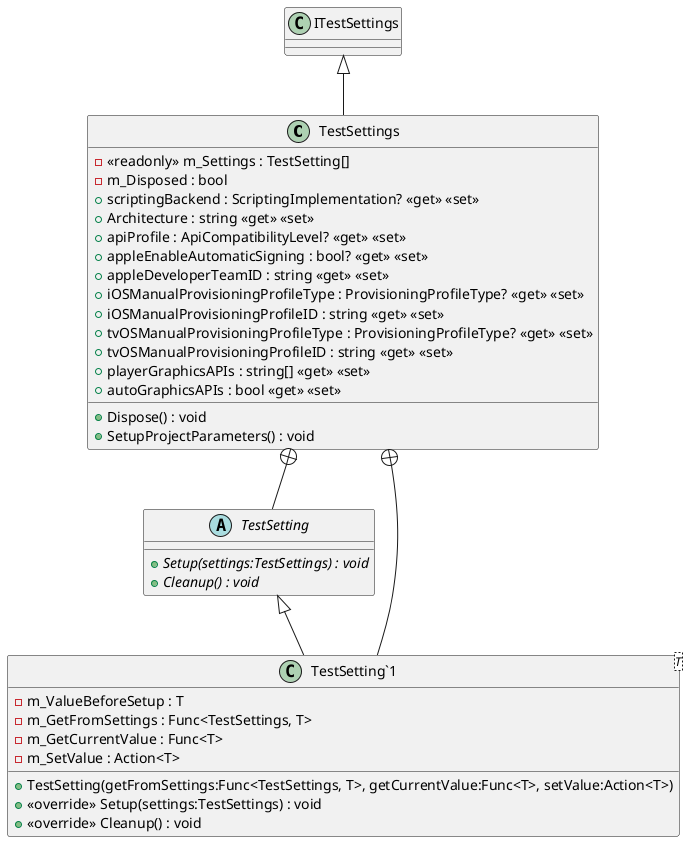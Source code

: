 @startuml
class TestSettings {
    - <<readonly>> m_Settings : TestSetting[]
    - m_Disposed : bool
    + scriptingBackend : ScriptingImplementation? <<get>> <<set>>
    + Architecture : string <<get>> <<set>>
    + apiProfile : ApiCompatibilityLevel? <<get>> <<set>>
    + appleEnableAutomaticSigning : bool? <<get>> <<set>>
    + appleDeveloperTeamID : string <<get>> <<set>>
    + iOSManualProvisioningProfileType : ProvisioningProfileType? <<get>> <<set>>
    + iOSManualProvisioningProfileID : string <<get>> <<set>>
    + tvOSManualProvisioningProfileType : ProvisioningProfileType? <<get>> <<set>>
    + tvOSManualProvisioningProfileID : string <<get>> <<set>>
    + playerGraphicsAPIs : string[] <<get>> <<set>>
    + autoGraphicsAPIs : bool <<get>> <<set>>
    + Dispose() : void
    + SetupProjectParameters() : void
}
abstract class TestSetting {
    + {abstract} Setup(settings:TestSettings) : void
    + {abstract} Cleanup() : void
}
class "TestSetting`1"<T> {
    - m_ValueBeforeSetup : T
    - m_GetFromSettings : Func<TestSettings, T>
    - m_GetCurrentValue : Func<T>
    - m_SetValue : Action<T>
    + TestSetting(getFromSettings:Func<TestSettings, T>, getCurrentValue:Func<T>, setValue:Action<T>)
    + <<override>> Setup(settings:TestSettings) : void
    + <<override>> Cleanup() : void
}
ITestSettings <|-- TestSettings
TestSettings +-- TestSetting
TestSettings +-- "TestSetting`1"
TestSetting <|-- "TestSetting`1"
@enduml
